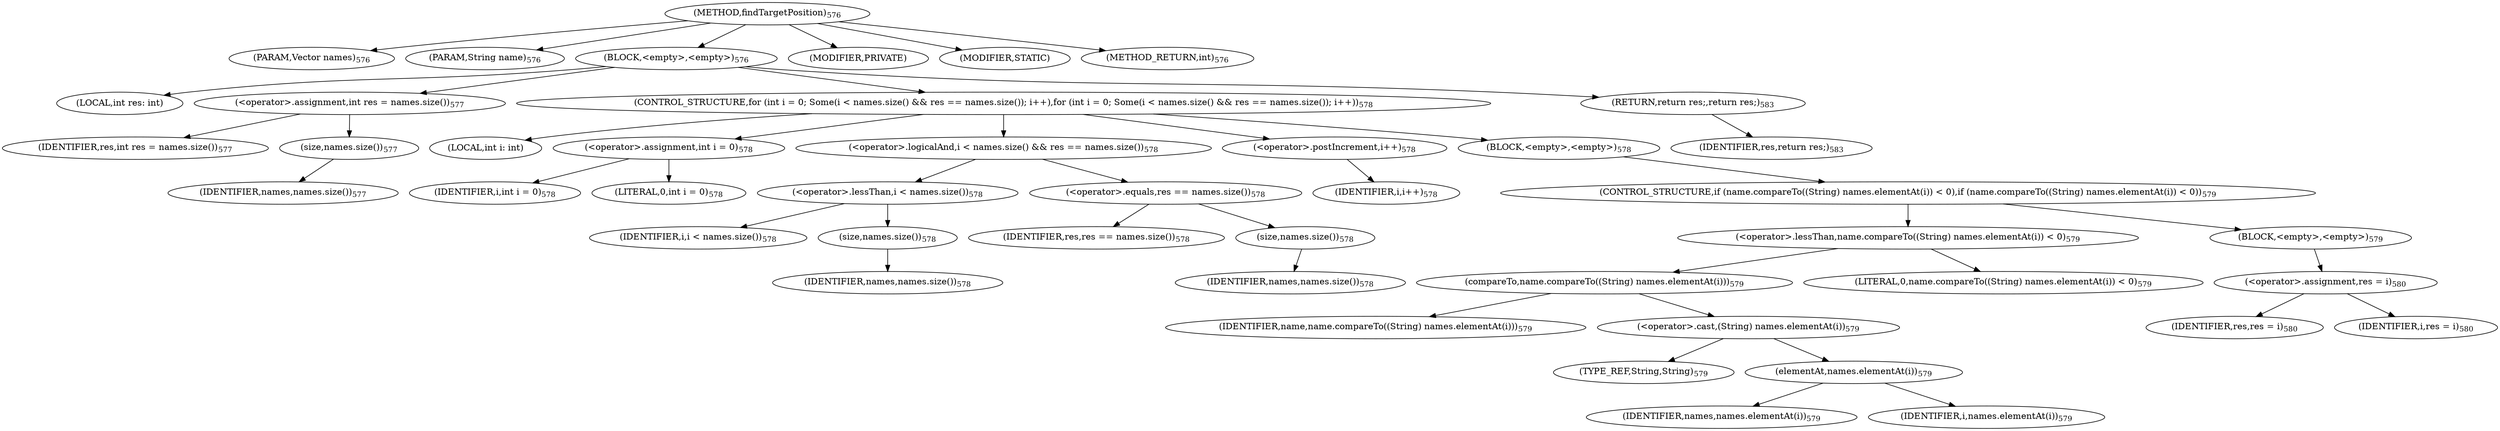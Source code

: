 digraph "findTargetPosition" {  
"1494" [label = <(METHOD,findTargetPosition)<SUB>576</SUB>> ]
"1495" [label = <(PARAM,Vector names)<SUB>576</SUB>> ]
"1496" [label = <(PARAM,String name)<SUB>576</SUB>> ]
"1497" [label = <(BLOCK,&lt;empty&gt;,&lt;empty&gt;)<SUB>576</SUB>> ]
"1498" [label = <(LOCAL,int res: int)> ]
"1499" [label = <(&lt;operator&gt;.assignment,int res = names.size())<SUB>577</SUB>> ]
"1500" [label = <(IDENTIFIER,res,int res = names.size())<SUB>577</SUB>> ]
"1501" [label = <(size,names.size())<SUB>577</SUB>> ]
"1502" [label = <(IDENTIFIER,names,names.size())<SUB>577</SUB>> ]
"1503" [label = <(CONTROL_STRUCTURE,for (int i = 0; Some(i &lt; names.size() &amp;&amp; res == names.size()); i++),for (int i = 0; Some(i &lt; names.size() &amp;&amp; res == names.size()); i++))<SUB>578</SUB>> ]
"1504" [label = <(LOCAL,int i: int)> ]
"1505" [label = <(&lt;operator&gt;.assignment,int i = 0)<SUB>578</SUB>> ]
"1506" [label = <(IDENTIFIER,i,int i = 0)<SUB>578</SUB>> ]
"1507" [label = <(LITERAL,0,int i = 0)<SUB>578</SUB>> ]
"1508" [label = <(&lt;operator&gt;.logicalAnd,i &lt; names.size() &amp;&amp; res == names.size())<SUB>578</SUB>> ]
"1509" [label = <(&lt;operator&gt;.lessThan,i &lt; names.size())<SUB>578</SUB>> ]
"1510" [label = <(IDENTIFIER,i,i &lt; names.size())<SUB>578</SUB>> ]
"1511" [label = <(size,names.size())<SUB>578</SUB>> ]
"1512" [label = <(IDENTIFIER,names,names.size())<SUB>578</SUB>> ]
"1513" [label = <(&lt;operator&gt;.equals,res == names.size())<SUB>578</SUB>> ]
"1514" [label = <(IDENTIFIER,res,res == names.size())<SUB>578</SUB>> ]
"1515" [label = <(size,names.size())<SUB>578</SUB>> ]
"1516" [label = <(IDENTIFIER,names,names.size())<SUB>578</SUB>> ]
"1517" [label = <(&lt;operator&gt;.postIncrement,i++)<SUB>578</SUB>> ]
"1518" [label = <(IDENTIFIER,i,i++)<SUB>578</SUB>> ]
"1519" [label = <(BLOCK,&lt;empty&gt;,&lt;empty&gt;)<SUB>578</SUB>> ]
"1520" [label = <(CONTROL_STRUCTURE,if (name.compareTo((String) names.elementAt(i)) &lt; 0),if (name.compareTo((String) names.elementAt(i)) &lt; 0))<SUB>579</SUB>> ]
"1521" [label = <(&lt;operator&gt;.lessThan,name.compareTo((String) names.elementAt(i)) &lt; 0)<SUB>579</SUB>> ]
"1522" [label = <(compareTo,name.compareTo((String) names.elementAt(i)))<SUB>579</SUB>> ]
"1523" [label = <(IDENTIFIER,name,name.compareTo((String) names.elementAt(i)))<SUB>579</SUB>> ]
"1524" [label = <(&lt;operator&gt;.cast,(String) names.elementAt(i))<SUB>579</SUB>> ]
"1525" [label = <(TYPE_REF,String,String)<SUB>579</SUB>> ]
"1526" [label = <(elementAt,names.elementAt(i))<SUB>579</SUB>> ]
"1527" [label = <(IDENTIFIER,names,names.elementAt(i))<SUB>579</SUB>> ]
"1528" [label = <(IDENTIFIER,i,names.elementAt(i))<SUB>579</SUB>> ]
"1529" [label = <(LITERAL,0,name.compareTo((String) names.elementAt(i)) &lt; 0)<SUB>579</SUB>> ]
"1530" [label = <(BLOCK,&lt;empty&gt;,&lt;empty&gt;)<SUB>579</SUB>> ]
"1531" [label = <(&lt;operator&gt;.assignment,res = i)<SUB>580</SUB>> ]
"1532" [label = <(IDENTIFIER,res,res = i)<SUB>580</SUB>> ]
"1533" [label = <(IDENTIFIER,i,res = i)<SUB>580</SUB>> ]
"1534" [label = <(RETURN,return res;,return res;)<SUB>583</SUB>> ]
"1535" [label = <(IDENTIFIER,res,return res;)<SUB>583</SUB>> ]
"1536" [label = <(MODIFIER,PRIVATE)> ]
"1537" [label = <(MODIFIER,STATIC)> ]
"1538" [label = <(METHOD_RETURN,int)<SUB>576</SUB>> ]
  "1494" -> "1495" 
  "1494" -> "1496" 
  "1494" -> "1497" 
  "1494" -> "1536" 
  "1494" -> "1537" 
  "1494" -> "1538" 
  "1497" -> "1498" 
  "1497" -> "1499" 
  "1497" -> "1503" 
  "1497" -> "1534" 
  "1499" -> "1500" 
  "1499" -> "1501" 
  "1501" -> "1502" 
  "1503" -> "1504" 
  "1503" -> "1505" 
  "1503" -> "1508" 
  "1503" -> "1517" 
  "1503" -> "1519" 
  "1505" -> "1506" 
  "1505" -> "1507" 
  "1508" -> "1509" 
  "1508" -> "1513" 
  "1509" -> "1510" 
  "1509" -> "1511" 
  "1511" -> "1512" 
  "1513" -> "1514" 
  "1513" -> "1515" 
  "1515" -> "1516" 
  "1517" -> "1518" 
  "1519" -> "1520" 
  "1520" -> "1521" 
  "1520" -> "1530" 
  "1521" -> "1522" 
  "1521" -> "1529" 
  "1522" -> "1523" 
  "1522" -> "1524" 
  "1524" -> "1525" 
  "1524" -> "1526" 
  "1526" -> "1527" 
  "1526" -> "1528" 
  "1530" -> "1531" 
  "1531" -> "1532" 
  "1531" -> "1533" 
  "1534" -> "1535" 
}
